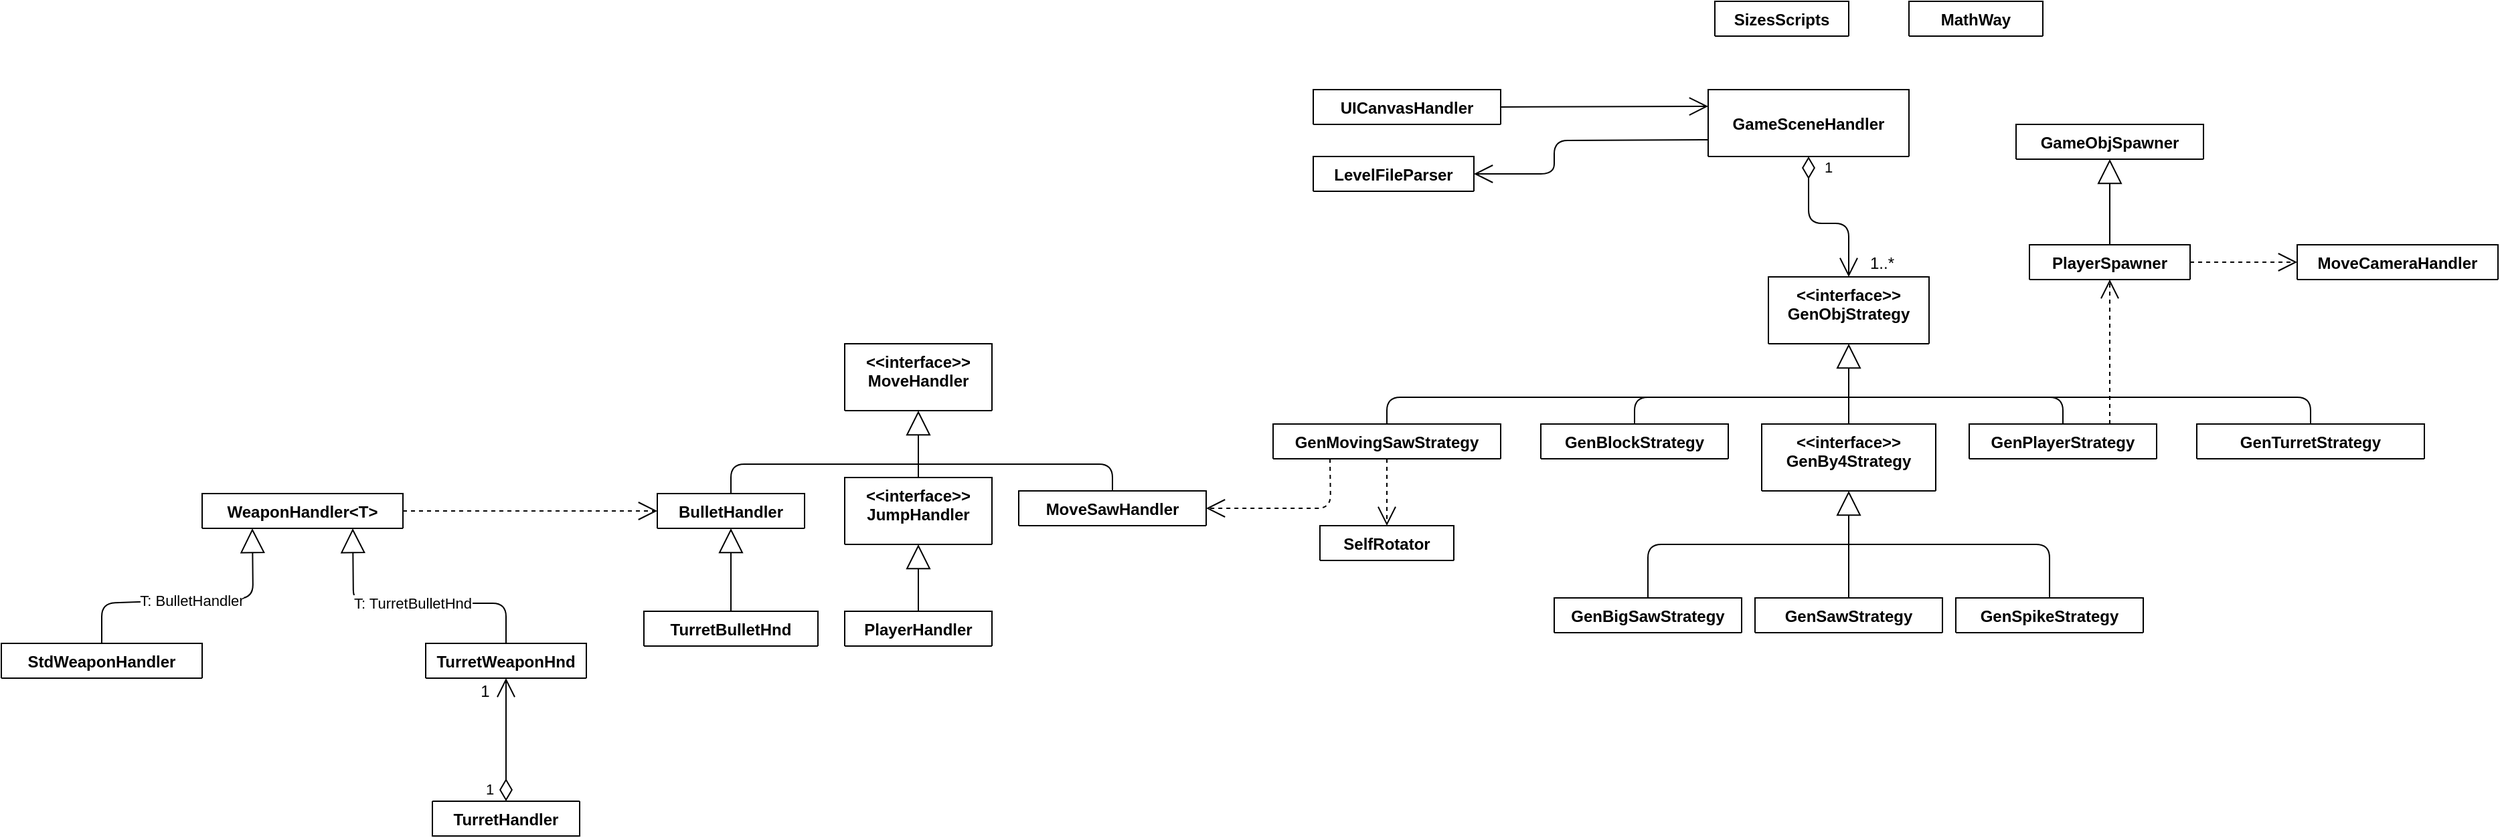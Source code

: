 <mxfile version="14.2.6" type="device"><diagram id="_9axeLoMWIwOiedcNz9k" name="Page-1"><mxGraphModel dx="4249" dy="2539" grid="1" gridSize="10" guides="1" tooltips="1" connect="1" arrows="1" fold="1" page="1" pageScale="1" pageWidth="827" pageHeight="1169" math="0" shadow="0"><root><mxCell id="0"/><mxCell id="1" parent="0"/><mxCell id="086OuqUNBhnoMjOS-lJY-1" value="UICanvasHandler" style="swimlane;fontStyle=1;align=center;verticalAlign=top;childLayout=stackLayout;horizontal=1;startSize=26;horizontalStack=0;resizeParent=1;resizeParentMax=0;resizeLast=0;collapsible=1;marginBottom=0;" parent="1" vertex="1" collapsed="1"><mxGeometry x="140" y="40" width="140" height="26" as="geometry"><mxRectangle x="160" y="40" width="160" height="86" as="alternateBounds"/></mxGeometry></mxCell><mxCell id="086OuqUNBhnoMjOS-lJY-2" value="+ field: type" style="text;strokeColor=none;fillColor=none;align=left;verticalAlign=top;spacingLeft=4;spacingRight=4;overflow=hidden;rotatable=0;points=[[0,0.5],[1,0.5]];portConstraint=eastwest;" parent="086OuqUNBhnoMjOS-lJY-1" vertex="1"><mxGeometry y="26" width="140" height="26" as="geometry"/></mxCell><mxCell id="086OuqUNBhnoMjOS-lJY-3" value="" style="line;strokeWidth=1;fillColor=none;align=left;verticalAlign=middle;spacingTop=-1;spacingLeft=3;spacingRight=3;rotatable=0;labelPosition=right;points=[];portConstraint=eastwest;" parent="086OuqUNBhnoMjOS-lJY-1" vertex="1"><mxGeometry y="52" width="140" height="8" as="geometry"/></mxCell><mxCell id="086OuqUNBhnoMjOS-lJY-4" value="+ method(type): type" style="text;strokeColor=none;fillColor=none;align=left;verticalAlign=top;spacingLeft=4;spacingRight=4;overflow=hidden;rotatable=0;points=[[0,0.5],[1,0.5]];portConstraint=eastwest;" parent="086OuqUNBhnoMjOS-lJY-1" vertex="1"><mxGeometry y="60" width="140" height="26" as="geometry"/></mxCell><mxCell id="086OuqUNBhnoMjOS-lJY-5" value="GameSceneHandler" style="swimlane;fontStyle=1;align=center;verticalAlign=middle;childLayout=stackLayout;horizontal=1;startSize=50;horizontalStack=0;resizeParent=1;resizeParentMax=0;resizeLast=0;collapsible=1;marginBottom=0;" parent="1" vertex="1" collapsed="1"><mxGeometry x="435" y="40" width="150" height="50" as="geometry"><mxRectangle x="400" y="40" width="160" height="110" as="alternateBounds"/></mxGeometry></mxCell><mxCell id="086OuqUNBhnoMjOS-lJY-6" value="+ field: type" style="text;strokeColor=none;fillColor=none;align=left;verticalAlign=top;spacingLeft=4;spacingRight=4;overflow=hidden;rotatable=0;points=[[0,0.5],[1,0.5]];portConstraint=eastwest;" parent="086OuqUNBhnoMjOS-lJY-5" vertex="1"><mxGeometry y="50" width="150" height="26" as="geometry"/></mxCell><mxCell id="086OuqUNBhnoMjOS-lJY-7" value="" style="line;strokeWidth=1;fillColor=none;align=left;verticalAlign=middle;spacingTop=-1;spacingLeft=3;spacingRight=3;rotatable=0;labelPosition=right;points=[];portConstraint=eastwest;" parent="086OuqUNBhnoMjOS-lJY-5" vertex="1"><mxGeometry y="76" width="150" height="8" as="geometry"/></mxCell><mxCell id="086OuqUNBhnoMjOS-lJY-8" value="+ method(type): type" style="text;strokeColor=none;fillColor=none;align=left;verticalAlign=top;spacingLeft=4;spacingRight=4;overflow=hidden;rotatable=0;points=[[0,0.5],[1,0.5]];portConstraint=eastwest;" parent="086OuqUNBhnoMjOS-lJY-5" vertex="1"><mxGeometry y="84" width="150" height="26" as="geometry"/></mxCell><mxCell id="086OuqUNBhnoMjOS-lJY-9" value="LevelFileParser" style="swimlane;fontStyle=1;align=center;verticalAlign=top;childLayout=stackLayout;horizontal=1;startSize=26;horizontalStack=0;resizeParent=1;resizeParentMax=0;resizeLast=0;collapsible=1;marginBottom=0;" parent="1" vertex="1" collapsed="1"><mxGeometry x="140" y="90" width="120" height="26" as="geometry"><mxRectangle x="160" y="120" width="160" height="86" as="alternateBounds"/></mxGeometry></mxCell><mxCell id="086OuqUNBhnoMjOS-lJY-10" value="+ field: type" style="text;strokeColor=none;fillColor=none;align=left;verticalAlign=top;spacingLeft=4;spacingRight=4;overflow=hidden;rotatable=0;points=[[0,0.5],[1,0.5]];portConstraint=eastwest;" parent="086OuqUNBhnoMjOS-lJY-9" vertex="1"><mxGeometry y="26" width="120" height="26" as="geometry"/></mxCell><mxCell id="086OuqUNBhnoMjOS-lJY-11" value="" style="line;strokeWidth=1;fillColor=none;align=left;verticalAlign=middle;spacingTop=-1;spacingLeft=3;spacingRight=3;rotatable=0;labelPosition=right;points=[];portConstraint=eastwest;" parent="086OuqUNBhnoMjOS-lJY-9" vertex="1"><mxGeometry y="52" width="120" height="8" as="geometry"/></mxCell><mxCell id="086OuqUNBhnoMjOS-lJY-12" value="+ method(type): type" style="text;strokeColor=none;fillColor=none;align=left;verticalAlign=top;spacingLeft=4;spacingRight=4;overflow=hidden;rotatable=0;points=[[0,0.5],[1,0.5]];portConstraint=eastwest;" parent="086OuqUNBhnoMjOS-lJY-9" vertex="1"><mxGeometry y="60" width="120" height="26" as="geometry"/></mxCell><mxCell id="086OuqUNBhnoMjOS-lJY-13" value="" style="endArrow=open;endFill=1;endSize=12;html=1;entryX=0;entryY=0.25;entryDx=0;entryDy=0;exitX=1;exitY=0.5;exitDx=0;exitDy=0;" parent="1" source="086OuqUNBhnoMjOS-lJY-1" target="086OuqUNBhnoMjOS-lJY-5" edge="1"><mxGeometry width="160" relative="1" as="geometry"><mxPoint x="260" y="160" as="sourcePoint"/><mxPoint x="420" y="160" as="targetPoint"/></mxGeometry></mxCell><mxCell id="wAJtgSwtO4EBa224eL37-2" value="MoveCameraHandler" style="swimlane;fontStyle=1;align=center;verticalAlign=top;childLayout=stackLayout;horizontal=1;startSize=26;horizontalStack=0;resizeParent=1;resizeParentMax=0;resizeLast=0;collapsible=1;marginBottom=0;" parent="1" vertex="1" collapsed="1"><mxGeometry x="875" y="156" width="150" height="26" as="geometry"><mxRectangle x="130" y="260" width="160" height="86" as="alternateBounds"/></mxGeometry></mxCell><mxCell id="wAJtgSwtO4EBa224eL37-3" value="+ field: type" style="text;strokeColor=none;fillColor=none;align=left;verticalAlign=top;spacingLeft=4;spacingRight=4;overflow=hidden;rotatable=0;points=[[0,0.5],[1,0.5]];portConstraint=eastwest;" parent="wAJtgSwtO4EBa224eL37-2" vertex="1"><mxGeometry y="26" width="150" height="26" as="geometry"/></mxCell><mxCell id="wAJtgSwtO4EBa224eL37-4" value="" style="line;strokeWidth=1;fillColor=none;align=left;verticalAlign=middle;spacingTop=-1;spacingLeft=3;spacingRight=3;rotatable=0;labelPosition=right;points=[];portConstraint=eastwest;" parent="wAJtgSwtO4EBa224eL37-2" vertex="1"><mxGeometry y="52" width="150" height="8" as="geometry"/></mxCell><mxCell id="wAJtgSwtO4EBa224eL37-5" value="+ method(type): type" style="text;strokeColor=none;fillColor=none;align=left;verticalAlign=top;spacingLeft=4;spacingRight=4;overflow=hidden;rotatable=0;points=[[0,0.5],[1,0.5]];portConstraint=eastwest;" parent="wAJtgSwtO4EBa224eL37-2" vertex="1"><mxGeometry y="60" width="150" height="26" as="geometry"/></mxCell><mxCell id="wAJtgSwtO4EBa224eL37-6" value="&lt;&lt;interface&gt;&gt;&#10;MoveHandler" style="swimlane;fontStyle=1;align=center;verticalAlign=top;childLayout=stackLayout;horizontal=1;startSize=50;horizontalStack=0;resizeParent=1;resizeParentMax=0;resizeLast=0;collapsible=1;marginBottom=0;" parent="1" vertex="1" collapsed="1"><mxGeometry x="-210" y="230" width="110" height="50" as="geometry"><mxRectangle x="80" y="240" width="160" height="86" as="alternateBounds"/></mxGeometry></mxCell><mxCell id="wAJtgSwtO4EBa224eL37-7" value="+ field: type" style="text;strokeColor=none;fillColor=none;align=left;verticalAlign=top;spacingLeft=4;spacingRight=4;overflow=hidden;rotatable=0;points=[[0,0.5],[1,0.5]];portConstraint=eastwest;" parent="wAJtgSwtO4EBa224eL37-6" vertex="1"><mxGeometry y="50" width="110" height="26" as="geometry"/></mxCell><mxCell id="wAJtgSwtO4EBa224eL37-8" value="" style="line;strokeWidth=1;fillColor=none;align=left;verticalAlign=middle;spacingTop=-1;spacingLeft=3;spacingRight=3;rotatable=0;labelPosition=right;points=[];portConstraint=eastwest;" parent="wAJtgSwtO4EBa224eL37-6" vertex="1"><mxGeometry y="76" width="110" height="8" as="geometry"/></mxCell><mxCell id="wAJtgSwtO4EBa224eL37-9" value="+ method(type): type" style="text;strokeColor=none;fillColor=none;align=left;verticalAlign=top;spacingLeft=4;spacingRight=4;overflow=hidden;rotatable=0;points=[[0,0.5],[1,0.5]];portConstraint=eastwest;" parent="wAJtgSwtO4EBa224eL37-6" vertex="1"><mxGeometry y="84" width="110" height="26" as="geometry"/></mxCell><mxCell id="wAJtgSwtO4EBa224eL37-10" value="&lt;&lt;interface&gt;&gt;&#10;JumpHandler" style="swimlane;fontStyle=1;align=center;verticalAlign=top;childLayout=stackLayout;horizontal=1;startSize=50;horizontalStack=0;resizeParent=1;resizeParentMax=0;resizeLast=0;collapsible=1;marginBottom=0;" parent="1" vertex="1" collapsed="1"><mxGeometry x="-210" y="330" width="110" height="50" as="geometry"><mxRectangle x="55" y="310" width="160" height="86" as="alternateBounds"/></mxGeometry></mxCell><mxCell id="wAJtgSwtO4EBa224eL37-11" value="+ field: type" style="text;strokeColor=none;fillColor=none;align=left;verticalAlign=top;spacingLeft=4;spacingRight=4;overflow=hidden;rotatable=0;points=[[0,0.5],[1,0.5]];portConstraint=eastwest;" parent="wAJtgSwtO4EBa224eL37-10" vertex="1"><mxGeometry y="50" width="110" height="26" as="geometry"/></mxCell><mxCell id="wAJtgSwtO4EBa224eL37-12" value="" style="line;strokeWidth=1;fillColor=none;align=left;verticalAlign=middle;spacingTop=-1;spacingLeft=3;spacingRight=3;rotatable=0;labelPosition=right;points=[];portConstraint=eastwest;" parent="wAJtgSwtO4EBa224eL37-10" vertex="1"><mxGeometry y="76" width="110" height="8" as="geometry"/></mxCell><mxCell id="wAJtgSwtO4EBa224eL37-13" value="+ method(type): type" style="text;strokeColor=none;fillColor=none;align=left;verticalAlign=top;spacingLeft=4;spacingRight=4;overflow=hidden;rotatable=0;points=[[0,0.5],[1,0.5]];portConstraint=eastwest;" parent="wAJtgSwtO4EBa224eL37-10" vertex="1"><mxGeometry y="84" width="110" height="26" as="geometry"/></mxCell><mxCell id="wAJtgSwtO4EBa224eL37-14" value="" style="endArrow=block;endSize=16;endFill=0;html=1;entryX=0.5;entryY=1;entryDx=0;entryDy=0;exitX=0.5;exitY=0;exitDx=0;exitDy=0;" parent="1" source="wAJtgSwtO4EBa224eL37-10" target="wAJtgSwtO4EBa224eL37-6" edge="1"><mxGeometry width="160" relative="1" as="geometry"><mxPoint x="-100" y="340" as="sourcePoint"/><mxPoint x="60" y="340" as="targetPoint"/></mxGeometry></mxCell><mxCell id="wAJtgSwtO4EBa224eL37-15" value="PlayerHandler" style="swimlane;fontStyle=1;align=center;verticalAlign=top;childLayout=stackLayout;horizontal=1;startSize=26;horizontalStack=0;resizeParent=1;resizeParentMax=0;resizeLast=0;collapsible=1;marginBottom=0;" parent="1" vertex="1" collapsed="1"><mxGeometry x="-210" y="430" width="110" height="26" as="geometry"><mxRectangle x="240" y="240" width="160" height="86" as="alternateBounds"/></mxGeometry></mxCell><mxCell id="wAJtgSwtO4EBa224eL37-16" value="+ field: type" style="text;strokeColor=none;fillColor=none;align=left;verticalAlign=top;spacingLeft=4;spacingRight=4;overflow=hidden;rotatable=0;points=[[0,0.5],[1,0.5]];portConstraint=eastwest;" parent="wAJtgSwtO4EBa224eL37-15" vertex="1"><mxGeometry y="26" width="110" height="26" as="geometry"/></mxCell><mxCell id="wAJtgSwtO4EBa224eL37-17" value="" style="line;strokeWidth=1;fillColor=none;align=left;verticalAlign=middle;spacingTop=-1;spacingLeft=3;spacingRight=3;rotatable=0;labelPosition=right;points=[];portConstraint=eastwest;" parent="wAJtgSwtO4EBa224eL37-15" vertex="1"><mxGeometry y="52" width="110" height="8" as="geometry"/></mxCell><mxCell id="wAJtgSwtO4EBa224eL37-18" value="+ method(type): type" style="text;strokeColor=none;fillColor=none;align=left;verticalAlign=top;spacingLeft=4;spacingRight=4;overflow=hidden;rotatable=0;points=[[0,0.5],[1,0.5]];portConstraint=eastwest;" parent="wAJtgSwtO4EBa224eL37-15" vertex="1"><mxGeometry y="60" width="110" height="26" as="geometry"/></mxCell><mxCell id="wAJtgSwtO4EBa224eL37-19" value="" style="endArrow=block;endSize=16;endFill=0;html=1;entryX=0.5;entryY=1;entryDx=0;entryDy=0;exitX=0.5;exitY=0;exitDx=0;exitDy=0;" parent="1" source="wAJtgSwtO4EBa224eL37-15" target="wAJtgSwtO4EBa224eL37-10" edge="1"><mxGeometry width="160" relative="1" as="geometry"><mxPoint x="-220" y="390" as="sourcePoint"/><mxPoint x="-60" y="390" as="targetPoint"/></mxGeometry></mxCell><mxCell id="wAJtgSwtO4EBa224eL37-20" value="GameObjSpawner" style="swimlane;fontStyle=1;align=center;verticalAlign=top;childLayout=stackLayout;horizontal=1;startSize=26;horizontalStack=0;resizeParent=1;resizeParentMax=0;resizeLast=0;collapsible=1;marginBottom=0;" parent="1" vertex="1" collapsed="1"><mxGeometry x="665" y="66" width="140" height="26" as="geometry"><mxRectangle x="280" y="240" width="160" height="86" as="alternateBounds"/></mxGeometry></mxCell><mxCell id="wAJtgSwtO4EBa224eL37-21" value="+ field: type" style="text;strokeColor=none;fillColor=none;align=left;verticalAlign=top;spacingLeft=4;spacingRight=4;overflow=hidden;rotatable=0;points=[[0,0.5],[1,0.5]];portConstraint=eastwest;" parent="wAJtgSwtO4EBa224eL37-20" vertex="1"><mxGeometry y="26" width="140" height="26" as="geometry"/></mxCell><mxCell id="wAJtgSwtO4EBa224eL37-22" value="" style="line;strokeWidth=1;fillColor=none;align=left;verticalAlign=middle;spacingTop=-1;spacingLeft=3;spacingRight=3;rotatable=0;labelPosition=right;points=[];portConstraint=eastwest;" parent="wAJtgSwtO4EBa224eL37-20" vertex="1"><mxGeometry y="52" width="140" height="8" as="geometry"/></mxCell><mxCell id="wAJtgSwtO4EBa224eL37-23" value="+ method(type): type" style="text;strokeColor=none;fillColor=none;align=left;verticalAlign=top;spacingLeft=4;spacingRight=4;overflow=hidden;rotatable=0;points=[[0,0.5],[1,0.5]];portConstraint=eastwest;" parent="wAJtgSwtO4EBa224eL37-20" vertex="1"><mxGeometry y="60" width="140" height="26" as="geometry"/></mxCell><mxCell id="wAJtgSwtO4EBa224eL37-24" value="PlayerSpawner" style="swimlane;fontStyle=1;align=center;verticalAlign=top;childLayout=stackLayout;horizontal=1;startSize=26;horizontalStack=0;resizeParent=1;resizeParentMax=0;resizeLast=0;collapsible=1;marginBottom=0;" parent="1" vertex="1" collapsed="1"><mxGeometry x="675" y="156" width="120" height="26" as="geometry"><mxRectangle x="280" y="308" width="160" height="86" as="alternateBounds"/></mxGeometry></mxCell><mxCell id="wAJtgSwtO4EBa224eL37-25" value="+ field: type" style="text;strokeColor=none;fillColor=none;align=left;verticalAlign=top;spacingLeft=4;spacingRight=4;overflow=hidden;rotatable=0;points=[[0,0.5],[1,0.5]];portConstraint=eastwest;" parent="wAJtgSwtO4EBa224eL37-24" vertex="1"><mxGeometry y="26" width="120" height="26" as="geometry"/></mxCell><mxCell id="wAJtgSwtO4EBa224eL37-26" value="" style="line;strokeWidth=1;fillColor=none;align=left;verticalAlign=middle;spacingTop=-1;spacingLeft=3;spacingRight=3;rotatable=0;labelPosition=right;points=[];portConstraint=eastwest;" parent="wAJtgSwtO4EBa224eL37-24" vertex="1"><mxGeometry y="52" width="120" height="8" as="geometry"/></mxCell><mxCell id="wAJtgSwtO4EBa224eL37-27" value="+ method(type): type" style="text;strokeColor=none;fillColor=none;align=left;verticalAlign=top;spacingLeft=4;spacingRight=4;overflow=hidden;rotatable=0;points=[[0,0.5],[1,0.5]];portConstraint=eastwest;" parent="wAJtgSwtO4EBa224eL37-24" vertex="1"><mxGeometry y="60" width="120" height="26" as="geometry"/></mxCell><mxCell id="wAJtgSwtO4EBa224eL37-28" value="" style="endArrow=block;endSize=16;endFill=0;html=1;entryX=0.5;entryY=1;entryDx=0;entryDy=0;exitX=0.5;exitY=0;exitDx=0;exitDy=0;" parent="1" source="wAJtgSwtO4EBa224eL37-24" target="wAJtgSwtO4EBa224eL37-20" edge="1"><mxGeometry width="160" relative="1" as="geometry"><mxPoint x="745" y="126" as="sourcePoint"/><mxPoint x="735" y="92" as="targetPoint"/></mxGeometry></mxCell><mxCell id="wAJtgSwtO4EBa224eL37-29" value="" style="endArrow=open;endSize=12;dashed=1;html=1;exitX=1;exitY=0.5;exitDx=0;exitDy=0;entryX=0;entryY=0.5;entryDx=0;entryDy=0;" parent="1" source="wAJtgSwtO4EBa224eL37-24" target="wAJtgSwtO4EBa224eL37-2" edge="1"><mxGeometry width="160" relative="1" as="geometry"><mxPoint x="845" y="196" as="sourcePoint"/><mxPoint x="915" y="256" as="targetPoint"/><Array as="points"/></mxGeometry></mxCell><mxCell id="53YSwDKkAJCELDxQonBa-1" value="&lt;&lt;interface&gt;&gt;&#10;GenObjStrategy" style="swimlane;fontStyle=1;align=center;verticalAlign=top;childLayout=stackLayout;horizontal=1;startSize=50;horizontalStack=0;resizeParent=1;resizeParentMax=0;resizeLast=0;collapsible=1;marginBottom=0;" parent="1" vertex="1" collapsed="1"><mxGeometry x="480" y="180" width="120" height="50" as="geometry"><mxRectangle x="480" y="200" width="160" height="110" as="alternateBounds"/></mxGeometry></mxCell><mxCell id="53YSwDKkAJCELDxQonBa-2" value="+ field: type" style="text;strokeColor=none;fillColor=none;align=left;verticalAlign=top;spacingLeft=4;spacingRight=4;overflow=hidden;rotatable=0;points=[[0,0.5],[1,0.5]];portConstraint=eastwest;" parent="53YSwDKkAJCELDxQonBa-1" vertex="1"><mxGeometry y="50" width="120" height="26" as="geometry"/></mxCell><mxCell id="53YSwDKkAJCELDxQonBa-3" value="" style="line;strokeWidth=1;fillColor=none;align=left;verticalAlign=middle;spacingTop=-1;spacingLeft=3;spacingRight=3;rotatable=0;labelPosition=right;points=[];portConstraint=eastwest;" parent="53YSwDKkAJCELDxQonBa-1" vertex="1"><mxGeometry y="76" width="120" height="8" as="geometry"/></mxCell><mxCell id="53YSwDKkAJCELDxQonBa-4" value="+ method(type): type" style="text;strokeColor=none;fillColor=none;align=left;verticalAlign=top;spacingLeft=4;spacingRight=4;overflow=hidden;rotatable=0;points=[[0,0.5],[1,0.5]];portConstraint=eastwest;" parent="53YSwDKkAJCELDxQonBa-1" vertex="1"><mxGeometry y="84" width="120" height="26" as="geometry"/></mxCell><mxCell id="53YSwDKkAJCELDxQonBa-6" value="GenBlockStrategy" style="swimlane;fontStyle=1;align=center;verticalAlign=top;childLayout=stackLayout;horizontal=1;startSize=26;horizontalStack=0;resizeParent=1;resizeParentMax=0;resizeLast=0;collapsible=1;marginBottom=0;" parent="1" vertex="1" collapsed="1"><mxGeometry x="310" y="290" width="140" height="26" as="geometry"><mxRectangle x="380" y="490" width="160" height="86" as="alternateBounds"/></mxGeometry></mxCell><mxCell id="53YSwDKkAJCELDxQonBa-7" value="+ field: type" style="text;strokeColor=none;fillColor=none;align=left;verticalAlign=top;spacingLeft=4;spacingRight=4;overflow=hidden;rotatable=0;points=[[0,0.5],[1,0.5]];portConstraint=eastwest;" parent="53YSwDKkAJCELDxQonBa-6" vertex="1"><mxGeometry y="26" width="140" height="26" as="geometry"/></mxCell><mxCell id="53YSwDKkAJCELDxQonBa-8" value="" style="line;strokeWidth=1;fillColor=none;align=left;verticalAlign=middle;spacingTop=-1;spacingLeft=3;spacingRight=3;rotatable=0;labelPosition=right;points=[];portConstraint=eastwest;" parent="53YSwDKkAJCELDxQonBa-6" vertex="1"><mxGeometry y="52" width="140" height="8" as="geometry"/></mxCell><mxCell id="53YSwDKkAJCELDxQonBa-9" value="+ method(type): type" style="text;strokeColor=none;fillColor=none;align=left;verticalAlign=top;spacingLeft=4;spacingRight=4;overflow=hidden;rotatable=0;points=[[0,0.5],[1,0.5]];portConstraint=eastwest;" parent="53YSwDKkAJCELDxQonBa-6" vertex="1"><mxGeometry y="60" width="140" height="26" as="geometry"/></mxCell><mxCell id="53YSwDKkAJCELDxQonBa-10" value="GenPlayerStrategy" style="swimlane;fontStyle=1;align=center;verticalAlign=top;childLayout=stackLayout;horizontal=1;startSize=26;horizontalStack=0;resizeParent=1;resizeParentMax=0;resizeLast=0;collapsible=1;marginBottom=0;" parent="1" vertex="1" collapsed="1"><mxGeometry x="630" y="290" width="140" height="26" as="geometry"><mxRectangle x="380" y="490" width="160" height="86" as="alternateBounds"/></mxGeometry></mxCell><mxCell id="53YSwDKkAJCELDxQonBa-11" value="+ field: type" style="text;strokeColor=none;fillColor=none;align=left;verticalAlign=top;spacingLeft=4;spacingRight=4;overflow=hidden;rotatable=0;points=[[0,0.5],[1,0.5]];portConstraint=eastwest;" parent="53YSwDKkAJCELDxQonBa-10" vertex="1"><mxGeometry y="26" width="140" height="26" as="geometry"/></mxCell><mxCell id="53YSwDKkAJCELDxQonBa-12" value="" style="line;strokeWidth=1;fillColor=none;align=left;verticalAlign=middle;spacingTop=-1;spacingLeft=3;spacingRight=3;rotatable=0;labelPosition=right;points=[];portConstraint=eastwest;" parent="53YSwDKkAJCELDxQonBa-10" vertex="1"><mxGeometry y="52" width="140" height="8" as="geometry"/></mxCell><mxCell id="53YSwDKkAJCELDxQonBa-13" value="+ method(type): type" style="text;strokeColor=none;fillColor=none;align=left;verticalAlign=top;spacingLeft=4;spacingRight=4;overflow=hidden;rotatable=0;points=[[0,0.5],[1,0.5]];portConstraint=eastwest;" parent="53YSwDKkAJCELDxQonBa-10" vertex="1"><mxGeometry y="60" width="140" height="26" as="geometry"/></mxCell><mxCell id="53YSwDKkAJCELDxQonBa-14" value="GenSawStrategy" style="swimlane;fontStyle=1;align=center;verticalAlign=top;childLayout=stackLayout;horizontal=1;startSize=26;horizontalStack=0;resizeParent=1;resizeParentMax=0;resizeLast=0;collapsible=1;marginBottom=0;" parent="1" vertex="1" collapsed="1"><mxGeometry x="470" y="420" width="140" height="26" as="geometry"><mxRectangle x="380" y="490" width="160" height="86" as="alternateBounds"/></mxGeometry></mxCell><mxCell id="53YSwDKkAJCELDxQonBa-15" value="+ field: type" style="text;strokeColor=none;fillColor=none;align=left;verticalAlign=top;spacingLeft=4;spacingRight=4;overflow=hidden;rotatable=0;points=[[0,0.5],[1,0.5]];portConstraint=eastwest;" parent="53YSwDKkAJCELDxQonBa-14" vertex="1"><mxGeometry y="26" width="140" height="26" as="geometry"/></mxCell><mxCell id="53YSwDKkAJCELDxQonBa-16" value="" style="line;strokeWidth=1;fillColor=none;align=left;verticalAlign=middle;spacingTop=-1;spacingLeft=3;spacingRight=3;rotatable=0;labelPosition=right;points=[];portConstraint=eastwest;" parent="53YSwDKkAJCELDxQonBa-14" vertex="1"><mxGeometry y="52" width="140" height="8" as="geometry"/></mxCell><mxCell id="53YSwDKkAJCELDxQonBa-17" value="+ method(type): type" style="text;strokeColor=none;fillColor=none;align=left;verticalAlign=top;spacingLeft=4;spacingRight=4;overflow=hidden;rotatable=0;points=[[0,0.5],[1,0.5]];portConstraint=eastwest;" parent="53YSwDKkAJCELDxQonBa-14" vertex="1"><mxGeometry y="60" width="140" height="26" as="geometry"/></mxCell><mxCell id="53YSwDKkAJCELDxQonBa-18" value="GenBigSawStrategy" style="swimlane;fontStyle=1;align=center;verticalAlign=top;childLayout=stackLayout;horizontal=1;startSize=26;horizontalStack=0;resizeParent=1;resizeParentMax=0;resizeLast=0;collapsible=1;marginBottom=0;" parent="1" vertex="1" collapsed="1"><mxGeometry x="320" y="420" width="140" height="26" as="geometry"><mxRectangle x="380" y="490" width="160" height="86" as="alternateBounds"/></mxGeometry></mxCell><mxCell id="53YSwDKkAJCELDxQonBa-19" value="+ field: type" style="text;strokeColor=none;fillColor=none;align=left;verticalAlign=top;spacingLeft=4;spacingRight=4;overflow=hidden;rotatable=0;points=[[0,0.5],[1,0.5]];portConstraint=eastwest;" parent="53YSwDKkAJCELDxQonBa-18" vertex="1"><mxGeometry y="26" width="140" height="26" as="geometry"/></mxCell><mxCell id="53YSwDKkAJCELDxQonBa-20" value="" style="line;strokeWidth=1;fillColor=none;align=left;verticalAlign=middle;spacingTop=-1;spacingLeft=3;spacingRight=3;rotatable=0;labelPosition=right;points=[];portConstraint=eastwest;" parent="53YSwDKkAJCELDxQonBa-18" vertex="1"><mxGeometry y="52" width="140" height="8" as="geometry"/></mxCell><mxCell id="53YSwDKkAJCELDxQonBa-21" value="+ method(type): type" style="text;strokeColor=none;fillColor=none;align=left;verticalAlign=top;spacingLeft=4;spacingRight=4;overflow=hidden;rotatable=0;points=[[0,0.5],[1,0.5]];portConstraint=eastwest;" parent="53YSwDKkAJCELDxQonBa-18" vertex="1"><mxGeometry y="60" width="140" height="26" as="geometry"/></mxCell><mxCell id="53YSwDKkAJCELDxQonBa-24" value="" style="endArrow=none;html=1;entryX=0.5;entryY=0;entryDx=0;entryDy=0;" parent="1" target="53YSwDKkAJCELDxQonBa-10" edge="1"><mxGeometry width="50" height="50" relative="1" as="geometry"><mxPoint x="540" y="270" as="sourcePoint"/><mxPoint x="730" y="350" as="targetPoint"/><Array as="points"><mxPoint x="700" y="270"/></Array></mxGeometry></mxCell><mxCell id="53YSwDKkAJCELDxQonBa-28" value="1" style="endArrow=open;html=1;endSize=12;startArrow=diamondThin;startSize=14;startFill=0;edgeStyle=orthogonalEdgeStyle;align=left;verticalAlign=bottom;exitX=0.5;exitY=1;exitDx=0;exitDy=0;entryX=0.5;entryY=0;entryDx=0;entryDy=0;" parent="1" source="086OuqUNBhnoMjOS-lJY-5" target="53YSwDKkAJCELDxQonBa-1" edge="1"><mxGeometry x="-0.714" y="10" relative="1" as="geometry"><mxPoint x="270" y="280" as="sourcePoint"/><mxPoint x="430" y="280" as="targetPoint"/><Array as="points"><mxPoint x="510" y="140"/><mxPoint x="540" y="140"/></Array><mxPoint as="offset"/></mxGeometry></mxCell><mxCell id="4AOiGf6NrXdjOZXEZXPB-2" value="&lt;&lt;interface&gt;&gt;&#10;GenBy4Strategy" style="swimlane;fontStyle=1;align=center;verticalAlign=top;childLayout=stackLayout;horizontal=1;startSize=60;horizontalStack=0;resizeParent=1;resizeParentMax=0;resizeLast=0;collapsible=1;marginBottom=0;" parent="1" vertex="1" collapsed="1"><mxGeometry x="475" y="290" width="130" height="50" as="geometry"><mxRectangle x="440" y="499" width="160" height="86" as="alternateBounds"/></mxGeometry></mxCell><mxCell id="4AOiGf6NrXdjOZXEZXPB-3" value="+ field: type" style="text;strokeColor=none;fillColor=none;align=left;verticalAlign=top;spacingLeft=4;spacingRight=4;overflow=hidden;rotatable=0;points=[[0,0.5],[1,0.5]];portConstraint=eastwest;" parent="4AOiGf6NrXdjOZXEZXPB-2" vertex="1"><mxGeometry y="50" width="130" height="26" as="geometry"/></mxCell><mxCell id="4AOiGf6NrXdjOZXEZXPB-4" value="" style="line;strokeWidth=1;fillColor=none;align=left;verticalAlign=middle;spacingTop=-1;spacingLeft=3;spacingRight=3;rotatable=0;labelPosition=right;points=[];portConstraint=eastwest;" parent="4AOiGf6NrXdjOZXEZXPB-2" vertex="1"><mxGeometry y="76" width="130" height="8" as="geometry"/></mxCell><mxCell id="4AOiGf6NrXdjOZXEZXPB-5" value="+ method(type): type" style="text;strokeColor=none;fillColor=none;align=left;verticalAlign=top;spacingLeft=4;spacingRight=4;overflow=hidden;rotatable=0;points=[[0,0.5],[1,0.5]];portConstraint=eastwest;" parent="4AOiGf6NrXdjOZXEZXPB-2" vertex="1"><mxGeometry y="84" width="130" height="26" as="geometry"/></mxCell><mxCell id="4AOiGf6NrXdjOZXEZXPB-6" value="" style="endArrow=none;html=1;exitX=0.5;exitY=0;exitDx=0;exitDy=0;" parent="1" source="53YSwDKkAJCELDxQonBa-6" edge="1"><mxGeometry width="50" height="50" relative="1" as="geometry"><mxPoint x="370" y="280" as="sourcePoint"/><mxPoint x="540" y="270" as="targetPoint"/><Array as="points"><mxPoint x="380" y="270"/></Array></mxGeometry></mxCell><mxCell id="4AOiGf6NrXdjOZXEZXPB-7" value="" style="endArrow=block;endSize=16;endFill=0;html=1;entryX=0.5;entryY=1;entryDx=0;entryDy=0;exitX=0.5;exitY=0;exitDx=0;exitDy=0;" parent="1" source="53YSwDKkAJCELDxQonBa-14" target="4AOiGf6NrXdjOZXEZXPB-2" edge="1"><mxGeometry width="160" relative="1" as="geometry"><mxPoint x="420" y="510" as="sourcePoint"/><mxPoint x="580" y="510" as="targetPoint"/></mxGeometry></mxCell><mxCell id="4AOiGf6NrXdjOZXEZXPB-8" value="GenSpikeStrategy" style="swimlane;fontStyle=1;align=center;verticalAlign=top;childLayout=stackLayout;horizontal=1;startSize=26;horizontalStack=0;resizeParent=1;resizeParentMax=0;resizeLast=0;collapsible=1;marginBottom=0;" parent="1" vertex="1" collapsed="1"><mxGeometry x="620" y="420" width="140" height="26" as="geometry"><mxRectangle x="630" y="540" width="150" height="86" as="alternateBounds"/></mxGeometry></mxCell><mxCell id="4AOiGf6NrXdjOZXEZXPB-9" value="+ field: type" style="text;strokeColor=none;fillColor=none;align=left;verticalAlign=top;spacingLeft=4;spacingRight=4;overflow=hidden;rotatable=0;points=[[0,0.5],[1,0.5]];portConstraint=eastwest;" parent="4AOiGf6NrXdjOZXEZXPB-8" vertex="1"><mxGeometry y="26" width="140" height="26" as="geometry"/></mxCell><mxCell id="4AOiGf6NrXdjOZXEZXPB-10" value="" style="line;strokeWidth=1;fillColor=none;align=left;verticalAlign=middle;spacingTop=-1;spacingLeft=3;spacingRight=3;rotatable=0;labelPosition=right;points=[];portConstraint=eastwest;" parent="4AOiGf6NrXdjOZXEZXPB-8" vertex="1"><mxGeometry y="52" width="140" height="8" as="geometry"/></mxCell><mxCell id="4AOiGf6NrXdjOZXEZXPB-11" value="+ method(type): type" style="text;strokeColor=none;fillColor=none;align=left;verticalAlign=top;spacingLeft=4;spacingRight=4;overflow=hidden;rotatable=0;points=[[0,0.5],[1,0.5]];portConstraint=eastwest;" parent="4AOiGf6NrXdjOZXEZXPB-8" vertex="1"><mxGeometry y="60" width="140" height="26" as="geometry"/></mxCell><mxCell id="4AOiGf6NrXdjOZXEZXPB-12" value="" style="endArrow=none;html=1;entryX=0.5;entryY=0;entryDx=0;entryDy=0;" parent="1" target="53YSwDKkAJCELDxQonBa-18" edge="1"><mxGeometry width="50" height="50" relative="1" as="geometry"><mxPoint x="540" y="380" as="sourcePoint"/><mxPoint x="420" y="360" as="targetPoint"/><Array as="points"><mxPoint x="390" y="380"/></Array></mxGeometry></mxCell><mxCell id="4AOiGf6NrXdjOZXEZXPB-13" value="" style="endArrow=none;html=1;entryX=0.5;entryY=0;entryDx=0;entryDy=0;" parent="1" target="4AOiGf6NrXdjOZXEZXPB-8" edge="1"><mxGeometry width="50" height="50" relative="1" as="geometry"><mxPoint x="540" y="380" as="sourcePoint"/><mxPoint x="660" y="370" as="targetPoint"/><Array as="points"><mxPoint x="690" y="380"/></Array></mxGeometry></mxCell><mxCell id="KnYj6JeFWRfyj3afwk_3-1" value="" style="endArrow=open;endFill=1;endSize=12;html=1;exitX=0;exitY=0.75;exitDx=0;exitDy=0;entryX=1;entryY=0.5;entryDx=0;entryDy=0;" edge="1" parent="1" source="086OuqUNBhnoMjOS-lJY-5" target="086OuqUNBhnoMjOS-lJY-9"><mxGeometry width="160" relative="1" as="geometry"><mxPoint x="310" y="140" as="sourcePoint"/><mxPoint x="470" y="140" as="targetPoint"/><Array as="points"><mxPoint x="320" y="78"/><mxPoint x="320" y="103"/></Array></mxGeometry></mxCell><mxCell id="KnYj6JeFWRfyj3afwk_3-2" value="" style="endArrow=block;endSize=16;endFill=0;html=1;exitX=0.5;exitY=0;exitDx=0;exitDy=0;entryX=0.5;entryY=1;entryDx=0;entryDy=0;" edge="1" parent="1" source="4AOiGf6NrXdjOZXEZXPB-2" target="53YSwDKkAJCELDxQonBa-1"><mxGeometry width="160" relative="1" as="geometry"><mxPoint x="500" y="260" as="sourcePoint"/><mxPoint x="660" y="260" as="targetPoint"/></mxGeometry></mxCell><mxCell id="KnYj6JeFWRfyj3afwk_3-3" value="GenMovingSawStrategy" style="swimlane;fontStyle=1;align=center;verticalAlign=top;childLayout=stackLayout;horizontal=1;startSize=26;horizontalStack=0;resizeParent=1;resizeParentMax=0;resizeLast=0;collapsible=1;marginBottom=0;" vertex="1" collapsed="1" parent="1"><mxGeometry x="110" y="290" width="170" height="26" as="geometry"><mxRectangle x="380" y="490" width="160" height="86" as="alternateBounds"/></mxGeometry></mxCell><mxCell id="KnYj6JeFWRfyj3afwk_3-4" value="+ field: type" style="text;strokeColor=none;fillColor=none;align=left;verticalAlign=top;spacingLeft=4;spacingRight=4;overflow=hidden;rotatable=0;points=[[0,0.5],[1,0.5]];portConstraint=eastwest;" vertex="1" parent="KnYj6JeFWRfyj3afwk_3-3"><mxGeometry y="26" width="170" height="26" as="geometry"/></mxCell><mxCell id="KnYj6JeFWRfyj3afwk_3-5" value="" style="line;strokeWidth=1;fillColor=none;align=left;verticalAlign=middle;spacingTop=-1;spacingLeft=3;spacingRight=3;rotatable=0;labelPosition=right;points=[];portConstraint=eastwest;" vertex="1" parent="KnYj6JeFWRfyj3afwk_3-3"><mxGeometry y="52" width="170" height="8" as="geometry"/></mxCell><mxCell id="KnYj6JeFWRfyj3afwk_3-6" value="+ method(type): type" style="text;strokeColor=none;fillColor=none;align=left;verticalAlign=top;spacingLeft=4;spacingRight=4;overflow=hidden;rotatable=0;points=[[0,0.5],[1,0.5]];portConstraint=eastwest;" vertex="1" parent="KnYj6JeFWRfyj3afwk_3-3"><mxGeometry y="60" width="170" height="26" as="geometry"/></mxCell><mxCell id="KnYj6JeFWRfyj3afwk_3-8" value="" style="endArrow=none;html=1;exitX=0.5;exitY=0;exitDx=0;exitDy=0;" edge="1" parent="1" source="KnYj6JeFWRfyj3afwk_3-3"><mxGeometry width="50" height="50" relative="1" as="geometry"><mxPoint x="260" y="270" as="sourcePoint"/><mxPoint x="390" y="270" as="targetPoint"/><Array as="points"><mxPoint x="195" y="270"/></Array></mxGeometry></mxCell><mxCell id="KnYj6JeFWRfyj3afwk_3-9" value="GenTurretStrategy" style="swimlane;fontStyle=1;align=center;verticalAlign=top;childLayout=stackLayout;horizontal=1;startSize=26;horizontalStack=0;resizeParent=1;resizeParentMax=0;resizeLast=0;collapsible=1;marginBottom=0;" vertex="1" collapsed="1" parent="1"><mxGeometry x="800" y="290" width="170" height="26" as="geometry"><mxRectangle x="380" y="490" width="160" height="86" as="alternateBounds"/></mxGeometry></mxCell><mxCell id="KnYj6JeFWRfyj3afwk_3-10" value="+ field: type" style="text;strokeColor=none;fillColor=none;align=left;verticalAlign=top;spacingLeft=4;spacingRight=4;overflow=hidden;rotatable=0;points=[[0,0.5],[1,0.5]];portConstraint=eastwest;" vertex="1" parent="KnYj6JeFWRfyj3afwk_3-9"><mxGeometry y="26" width="170" height="26" as="geometry"/></mxCell><mxCell id="KnYj6JeFWRfyj3afwk_3-11" value="" style="line;strokeWidth=1;fillColor=none;align=left;verticalAlign=middle;spacingTop=-1;spacingLeft=3;spacingRight=3;rotatable=0;labelPosition=right;points=[];portConstraint=eastwest;" vertex="1" parent="KnYj6JeFWRfyj3afwk_3-9"><mxGeometry y="52" width="170" height="8" as="geometry"/></mxCell><mxCell id="KnYj6JeFWRfyj3afwk_3-12" value="+ method(type): type" style="text;strokeColor=none;fillColor=none;align=left;verticalAlign=top;spacingLeft=4;spacingRight=4;overflow=hidden;rotatable=0;points=[[0,0.5],[1,0.5]];portConstraint=eastwest;" vertex="1" parent="KnYj6JeFWRfyj3afwk_3-9"><mxGeometry y="60" width="170" height="26" as="geometry"/></mxCell><mxCell id="KnYj6JeFWRfyj3afwk_3-13" value="" style="endArrow=none;html=1;entryX=0.5;entryY=0;entryDx=0;entryDy=0;" edge="1" parent="1" target="KnYj6JeFWRfyj3afwk_3-9"><mxGeometry width="50" height="50" relative="1" as="geometry"><mxPoint x="680" y="270" as="sourcePoint"/><mxPoint x="800" y="220" as="targetPoint"/><Array as="points"><mxPoint x="885" y="270"/></Array></mxGeometry></mxCell><mxCell id="KnYj6JeFWRfyj3afwk_3-14" value="1..*" style="text;html=1;strokeColor=none;fillColor=none;align=center;verticalAlign=middle;whiteSpace=wrap;rounded=0;" vertex="1" parent="1"><mxGeometry x="545" y="160" width="40" height="20" as="geometry"/></mxCell><mxCell id="KnYj6JeFWRfyj3afwk_3-16" value="MoveSawHandler" style="swimlane;fontStyle=1;align=center;verticalAlign=top;childLayout=stackLayout;horizontal=1;startSize=26;horizontalStack=0;resizeParent=1;resizeParentMax=0;resizeLast=0;collapsible=1;marginBottom=0;" vertex="1" collapsed="1" parent="1"><mxGeometry x="-80" y="340" width="140" height="26" as="geometry"><mxRectangle x="-270" y="230" width="160" height="86" as="alternateBounds"/></mxGeometry></mxCell><mxCell id="KnYj6JeFWRfyj3afwk_3-17" value="+ field: type" style="text;strokeColor=none;fillColor=none;align=left;verticalAlign=top;spacingLeft=4;spacingRight=4;overflow=hidden;rotatable=0;points=[[0,0.5],[1,0.5]];portConstraint=eastwest;" vertex="1" parent="KnYj6JeFWRfyj3afwk_3-16"><mxGeometry y="26" width="140" height="26" as="geometry"/></mxCell><mxCell id="KnYj6JeFWRfyj3afwk_3-18" value="" style="line;strokeWidth=1;fillColor=none;align=left;verticalAlign=middle;spacingTop=-1;spacingLeft=3;spacingRight=3;rotatable=0;labelPosition=right;points=[];portConstraint=eastwest;" vertex="1" parent="KnYj6JeFWRfyj3afwk_3-16"><mxGeometry y="52" width="140" height="8" as="geometry"/></mxCell><mxCell id="KnYj6JeFWRfyj3afwk_3-19" value="+ method(type): type" style="text;strokeColor=none;fillColor=none;align=left;verticalAlign=top;spacingLeft=4;spacingRight=4;overflow=hidden;rotatable=0;points=[[0,0.5],[1,0.5]];portConstraint=eastwest;" vertex="1" parent="KnYj6JeFWRfyj3afwk_3-16"><mxGeometry y="60" width="140" height="26" as="geometry"/></mxCell><mxCell id="KnYj6JeFWRfyj3afwk_3-21" value="" style="endArrow=none;html=1;exitX=0.5;exitY=0;exitDx=0;exitDy=0;" edge="1" parent="1" source="KnYj6JeFWRfyj3afwk_3-16"><mxGeometry width="50" height="50" relative="1" as="geometry"><mxPoint x="-40" y="310" as="sourcePoint"/><mxPoint x="-160" y="320" as="targetPoint"/><Array as="points"><mxPoint x="-10" y="320"/></Array></mxGeometry></mxCell><mxCell id="KnYj6JeFWRfyj3afwk_3-22" value="SelfRotator" style="swimlane;fontStyle=1;align=center;verticalAlign=top;childLayout=stackLayout;horizontal=1;startSize=26;horizontalStack=0;resizeParent=1;resizeParentMax=0;resizeLast=0;collapsible=1;marginBottom=0;" vertex="1" collapsed="1" parent="1"><mxGeometry x="145" y="366" width="100" height="26" as="geometry"><mxRectangle x="110" y="540" width="160" height="86" as="alternateBounds"/></mxGeometry></mxCell><mxCell id="KnYj6JeFWRfyj3afwk_3-23" value="+ field: type" style="text;strokeColor=none;fillColor=none;align=left;verticalAlign=top;spacingLeft=4;spacingRight=4;overflow=hidden;rotatable=0;points=[[0,0.5],[1,0.5]];portConstraint=eastwest;" vertex="1" parent="KnYj6JeFWRfyj3afwk_3-22"><mxGeometry y="26" width="100" height="26" as="geometry"/></mxCell><mxCell id="KnYj6JeFWRfyj3afwk_3-24" value="" style="line;strokeWidth=1;fillColor=none;align=left;verticalAlign=middle;spacingTop=-1;spacingLeft=3;spacingRight=3;rotatable=0;labelPosition=right;points=[];portConstraint=eastwest;" vertex="1" parent="KnYj6JeFWRfyj3afwk_3-22"><mxGeometry y="52" width="100" height="8" as="geometry"/></mxCell><mxCell id="KnYj6JeFWRfyj3afwk_3-25" value="+ method(type): type" style="text;strokeColor=none;fillColor=none;align=left;verticalAlign=top;spacingLeft=4;spacingRight=4;overflow=hidden;rotatable=0;points=[[0,0.5],[1,0.5]];portConstraint=eastwest;" vertex="1" parent="KnYj6JeFWRfyj3afwk_3-22"><mxGeometry y="60" width="100" height="26" as="geometry"/></mxCell><mxCell id="KnYj6JeFWRfyj3afwk_3-26" value="" style="endArrow=open;endSize=12;dashed=1;html=1;exitX=0.5;exitY=1;exitDx=0;exitDy=0;entryX=0.5;entryY=0;entryDx=0;entryDy=0;" edge="1" parent="1" source="KnYj6JeFWRfyj3afwk_3-3" target="KnYj6JeFWRfyj3afwk_3-22"><mxGeometry width="160" relative="1" as="geometry"><mxPoint x="150" y="460" as="sourcePoint"/><mxPoint x="310" y="460" as="targetPoint"/></mxGeometry></mxCell><mxCell id="KnYj6JeFWRfyj3afwk_3-27" value="" style="endArrow=open;endSize=12;dashed=1;html=1;exitX=0.25;exitY=1;exitDx=0;exitDy=0;entryX=1;entryY=0.5;entryDx=0;entryDy=0;" edge="1" parent="1" source="KnYj6JeFWRfyj3afwk_3-3" target="KnYj6JeFWRfyj3afwk_3-16"><mxGeometry width="160" relative="1" as="geometry"><mxPoint x="90" y="460" as="sourcePoint"/><mxPoint x="250" y="460" as="targetPoint"/><Array as="points"><mxPoint x="153" y="353"/></Array></mxGeometry></mxCell><mxCell id="KnYj6JeFWRfyj3afwk_3-28" value="" style="endArrow=open;endSize=12;dashed=1;html=1;exitX=0.75;exitY=0;exitDx=0;exitDy=0;entryX=0.5;entryY=1;entryDx=0;entryDy=0;" edge="1" parent="1" source="53YSwDKkAJCELDxQonBa-10" target="wAJtgSwtO4EBa224eL37-24"><mxGeometry width="160" relative="1" as="geometry"><mxPoint x="710" y="230" as="sourcePoint"/><mxPoint x="870" y="230" as="targetPoint"/></mxGeometry></mxCell><mxCell id="KnYj6JeFWRfyj3afwk_3-29" value="BulletHandler" style="swimlane;fontStyle=1;align=center;verticalAlign=top;childLayout=stackLayout;horizontal=1;startSize=26;horizontalStack=0;resizeParent=1;resizeParentMax=0;resizeLast=0;collapsible=1;marginBottom=0;" vertex="1" collapsed="1" parent="1"><mxGeometry x="-350" y="342" width="110" height="26" as="geometry"><mxRectangle x="-413" y="302" width="160" height="86" as="alternateBounds"/></mxGeometry></mxCell><mxCell id="KnYj6JeFWRfyj3afwk_3-30" value="+ field: type" style="text;strokeColor=none;fillColor=none;align=left;verticalAlign=top;spacingLeft=4;spacingRight=4;overflow=hidden;rotatable=0;points=[[0,0.5],[1,0.5]];portConstraint=eastwest;" vertex="1" parent="KnYj6JeFWRfyj3afwk_3-29"><mxGeometry y="26" width="110" height="26" as="geometry"/></mxCell><mxCell id="KnYj6JeFWRfyj3afwk_3-31" value="" style="line;strokeWidth=1;fillColor=none;align=left;verticalAlign=middle;spacingTop=-1;spacingLeft=3;spacingRight=3;rotatable=0;labelPosition=right;points=[];portConstraint=eastwest;" vertex="1" parent="KnYj6JeFWRfyj3afwk_3-29"><mxGeometry y="52" width="110" height="8" as="geometry"/></mxCell><mxCell id="KnYj6JeFWRfyj3afwk_3-32" value="+ method(type): type" style="text;strokeColor=none;fillColor=none;align=left;verticalAlign=top;spacingLeft=4;spacingRight=4;overflow=hidden;rotatable=0;points=[[0,0.5],[1,0.5]];portConstraint=eastwest;" vertex="1" parent="KnYj6JeFWRfyj3afwk_3-29"><mxGeometry y="60" width="110" height="26" as="geometry"/></mxCell><mxCell id="KnYj6JeFWRfyj3afwk_3-33" value="TurretBulletHnd" style="swimlane;fontStyle=1;align=center;verticalAlign=top;childLayout=stackLayout;horizontal=1;startSize=26;horizontalStack=0;resizeParent=1;resizeParentMax=0;resizeLast=0;collapsible=1;marginBottom=0;" vertex="1" collapsed="1" parent="1"><mxGeometry x="-360" y="430" width="130" height="26" as="geometry"><mxRectangle x="-413" y="302" width="160" height="86" as="alternateBounds"/></mxGeometry></mxCell><mxCell id="KnYj6JeFWRfyj3afwk_3-34" value="+ field: type" style="text;strokeColor=none;fillColor=none;align=left;verticalAlign=top;spacingLeft=4;spacingRight=4;overflow=hidden;rotatable=0;points=[[0,0.5],[1,0.5]];portConstraint=eastwest;" vertex="1" parent="KnYj6JeFWRfyj3afwk_3-33"><mxGeometry y="26" width="130" height="26" as="geometry"/></mxCell><mxCell id="KnYj6JeFWRfyj3afwk_3-35" value="" style="line;strokeWidth=1;fillColor=none;align=left;verticalAlign=middle;spacingTop=-1;spacingLeft=3;spacingRight=3;rotatable=0;labelPosition=right;points=[];portConstraint=eastwest;" vertex="1" parent="KnYj6JeFWRfyj3afwk_3-33"><mxGeometry y="52" width="130" height="8" as="geometry"/></mxCell><mxCell id="KnYj6JeFWRfyj3afwk_3-36" value="+ method(type): type" style="text;strokeColor=none;fillColor=none;align=left;verticalAlign=top;spacingLeft=4;spacingRight=4;overflow=hidden;rotatable=0;points=[[0,0.5],[1,0.5]];portConstraint=eastwest;" vertex="1" parent="KnYj6JeFWRfyj3afwk_3-33"><mxGeometry y="60" width="130" height="26" as="geometry"/></mxCell><mxCell id="KnYj6JeFWRfyj3afwk_3-37" value="" style="endArrow=block;endSize=16;endFill=0;html=1;entryX=0.5;entryY=1;entryDx=0;entryDy=0;exitX=0.5;exitY=0;exitDx=0;exitDy=0;" edge="1" parent="1" source="KnYj6JeFWRfyj3afwk_3-33" target="KnYj6JeFWRfyj3afwk_3-29"><mxGeometry width="160" relative="1" as="geometry"><mxPoint x="-387" y="480" as="sourcePoint"/><mxPoint x="-227" y="480" as="targetPoint"/></mxGeometry></mxCell><mxCell id="KnYj6JeFWRfyj3afwk_3-39" value="" style="endArrow=none;html=1;exitX=0.5;exitY=0;exitDx=0;exitDy=0;" edge="1" parent="1" source="KnYj6JeFWRfyj3afwk_3-29"><mxGeometry width="50" height="50" relative="1" as="geometry"><mxPoint x="-320" y="310" as="sourcePoint"/><mxPoint x="-150" y="320" as="targetPoint"/><Array as="points"><mxPoint x="-295" y="320"/></Array></mxGeometry></mxCell><mxCell id="KnYj6JeFWRfyj3afwk_3-40" value="WeaponHandler&lt;T&gt;" style="swimlane;fontStyle=1;align=center;verticalAlign=top;childLayout=stackLayout;horizontal=1;startSize=26;horizontalStack=0;resizeParent=1;resizeParentMax=0;resizeLast=0;collapsible=1;marginBottom=0;" vertex="1" collapsed="1" parent="1"><mxGeometry x="-690" y="342" width="150" height="26" as="geometry"><mxRectangle x="-370" y="50" width="160" height="86" as="alternateBounds"/></mxGeometry></mxCell><mxCell id="KnYj6JeFWRfyj3afwk_3-41" value="+ field: type" style="text;strokeColor=none;fillColor=none;align=left;verticalAlign=top;spacingLeft=4;spacingRight=4;overflow=hidden;rotatable=0;points=[[0,0.5],[1,0.5]];portConstraint=eastwest;" vertex="1" parent="KnYj6JeFWRfyj3afwk_3-40"><mxGeometry y="26" width="150" height="26" as="geometry"/></mxCell><mxCell id="KnYj6JeFWRfyj3afwk_3-42" value="" style="line;strokeWidth=1;fillColor=none;align=left;verticalAlign=middle;spacingTop=-1;spacingLeft=3;spacingRight=3;rotatable=0;labelPosition=right;points=[];portConstraint=eastwest;" vertex="1" parent="KnYj6JeFWRfyj3afwk_3-40"><mxGeometry y="52" width="150" height="8" as="geometry"/></mxCell><mxCell id="KnYj6JeFWRfyj3afwk_3-43" value="+ method(type): type" style="text;strokeColor=none;fillColor=none;align=left;verticalAlign=top;spacingLeft=4;spacingRight=4;overflow=hidden;rotatable=0;points=[[0,0.5],[1,0.5]];portConstraint=eastwest;" vertex="1" parent="KnYj6JeFWRfyj3afwk_3-40"><mxGeometry y="60" width="150" height="26" as="geometry"/></mxCell><mxCell id="KnYj6JeFWRfyj3afwk_3-44" value="StdWeaponHandler" style="swimlane;fontStyle=1;align=center;verticalAlign=top;childLayout=stackLayout;horizontal=1;startSize=26;horizontalStack=0;resizeParent=1;resizeParentMax=0;resizeLast=0;collapsible=1;marginBottom=0;" vertex="1" collapsed="1" parent="1"><mxGeometry x="-840" y="454" width="150" height="26" as="geometry"><mxRectangle x="-370" y="50" width="160" height="86" as="alternateBounds"/></mxGeometry></mxCell><mxCell id="KnYj6JeFWRfyj3afwk_3-45" value="+ field: type" style="text;strokeColor=none;fillColor=none;align=left;verticalAlign=top;spacingLeft=4;spacingRight=4;overflow=hidden;rotatable=0;points=[[0,0.5],[1,0.5]];portConstraint=eastwest;" vertex="1" parent="KnYj6JeFWRfyj3afwk_3-44"><mxGeometry y="26" width="150" height="26" as="geometry"/></mxCell><mxCell id="KnYj6JeFWRfyj3afwk_3-46" value="" style="line;strokeWidth=1;fillColor=none;align=left;verticalAlign=middle;spacingTop=-1;spacingLeft=3;spacingRight=3;rotatable=0;labelPosition=right;points=[];portConstraint=eastwest;" vertex="1" parent="KnYj6JeFWRfyj3afwk_3-44"><mxGeometry y="52" width="150" height="8" as="geometry"/></mxCell><mxCell id="KnYj6JeFWRfyj3afwk_3-47" value="+ method(type): type" style="text;strokeColor=none;fillColor=none;align=left;verticalAlign=top;spacingLeft=4;spacingRight=4;overflow=hidden;rotatable=0;points=[[0,0.5],[1,0.5]];portConstraint=eastwest;" vertex="1" parent="KnYj6JeFWRfyj3afwk_3-44"><mxGeometry y="60" width="150" height="26" as="geometry"/></mxCell><mxCell id="KnYj6JeFWRfyj3afwk_3-48" value="T: BulletHandler" style="endArrow=block;endSize=16;endFill=0;html=1;exitX=0.5;exitY=0;exitDx=0;exitDy=0;entryX=0.25;entryY=1;entryDx=0;entryDy=0;" edge="1" parent="1" source="KnYj6JeFWRfyj3afwk_3-44" target="KnYj6JeFWRfyj3afwk_3-40"><mxGeometry width="160" relative="1" as="geometry"><mxPoint x="-637" y="410" as="sourcePoint"/><mxPoint x="-477" y="410" as="targetPoint"/><Array as="points"><mxPoint x="-765" y="424"/><mxPoint x="-652" y="420"/></Array></mxGeometry></mxCell><mxCell id="KnYj6JeFWRfyj3afwk_3-49" value="TurretWeaponHnd" style="swimlane;fontStyle=1;align=center;verticalAlign=top;childLayout=stackLayout;horizontal=1;startSize=26;horizontalStack=0;resizeParent=1;resizeParentMax=0;resizeLast=0;collapsible=1;marginBottom=0;" vertex="1" collapsed="1" parent="1"><mxGeometry x="-523" y="454" width="120" height="26" as="geometry"><mxRectangle x="-530" y="354" width="160" height="86" as="alternateBounds"/></mxGeometry></mxCell><mxCell id="KnYj6JeFWRfyj3afwk_3-50" value="+ field: type" style="text;strokeColor=none;fillColor=none;align=left;verticalAlign=top;spacingLeft=4;spacingRight=4;overflow=hidden;rotatable=0;points=[[0,0.5],[1,0.5]];portConstraint=eastwest;" vertex="1" parent="KnYj6JeFWRfyj3afwk_3-49"><mxGeometry y="26" width="120" height="26" as="geometry"/></mxCell><mxCell id="KnYj6JeFWRfyj3afwk_3-51" value="" style="line;strokeWidth=1;fillColor=none;align=left;verticalAlign=middle;spacingTop=-1;spacingLeft=3;spacingRight=3;rotatable=0;labelPosition=right;points=[];portConstraint=eastwest;" vertex="1" parent="KnYj6JeFWRfyj3afwk_3-49"><mxGeometry y="52" width="120" height="8" as="geometry"/></mxCell><mxCell id="KnYj6JeFWRfyj3afwk_3-52" value="+ method(type): type" style="text;strokeColor=none;fillColor=none;align=left;verticalAlign=top;spacingLeft=4;spacingRight=4;overflow=hidden;rotatable=0;points=[[0,0.5],[1,0.5]];portConstraint=eastwest;" vertex="1" parent="KnYj6JeFWRfyj3afwk_3-49"><mxGeometry y="60" width="120" height="26" as="geometry"/></mxCell><mxCell id="KnYj6JeFWRfyj3afwk_3-53" value="T: TurretBulletHnd" style="endArrow=block;endSize=16;endFill=0;html=1;exitX=0.5;exitY=0;exitDx=0;exitDy=0;entryX=0.75;entryY=1;entryDx=0;entryDy=0;" edge="1" parent="1" source="KnYj6JeFWRfyj3afwk_3-49" target="KnYj6JeFWRfyj3afwk_3-40"><mxGeometry width="160" relative="1" as="geometry"><mxPoint x="-597" y="410" as="sourcePoint"/><mxPoint x="-437" y="410" as="targetPoint"/><Array as="points"><mxPoint x="-463" y="424"/><mxPoint x="-577" y="424"/></Array></mxGeometry></mxCell><mxCell id="KnYj6JeFWRfyj3afwk_3-55" value="" style="endArrow=open;endSize=12;dashed=1;html=1;exitX=1;exitY=0.5;exitDx=0;exitDy=0;entryX=0;entryY=0.5;entryDx=0;entryDy=0;" edge="1" parent="1" source="KnYj6JeFWRfyj3afwk_3-40" target="KnYj6JeFWRfyj3afwk_3-29"><mxGeometry width="160" relative="1" as="geometry"><mxPoint x="-440" y="270" as="sourcePoint"/><mxPoint x="-410" y="400" as="targetPoint"/><Array as="points"/></mxGeometry></mxCell><mxCell id="KnYj6JeFWRfyj3afwk_3-57" value="SizesScripts" style="swimlane;fontStyle=1;align=center;verticalAlign=top;childLayout=stackLayout;horizontal=1;startSize=26;horizontalStack=0;resizeParent=1;resizeParentMax=0;resizeLast=0;collapsible=1;marginBottom=0;" vertex="1" collapsed="1" parent="1"><mxGeometry x="440" y="-26" width="100" height="26" as="geometry"><mxRectangle x="-600" y="40" width="160" height="86" as="alternateBounds"/></mxGeometry></mxCell><mxCell id="KnYj6JeFWRfyj3afwk_3-58" value="+ field: type" style="text;strokeColor=none;fillColor=none;align=left;verticalAlign=top;spacingLeft=4;spacingRight=4;overflow=hidden;rotatable=0;points=[[0,0.5],[1,0.5]];portConstraint=eastwest;" vertex="1" parent="KnYj6JeFWRfyj3afwk_3-57"><mxGeometry y="26" width="100" height="26" as="geometry"/></mxCell><mxCell id="KnYj6JeFWRfyj3afwk_3-59" value="" style="line;strokeWidth=1;fillColor=none;align=left;verticalAlign=middle;spacingTop=-1;spacingLeft=3;spacingRight=3;rotatable=0;labelPosition=right;points=[];portConstraint=eastwest;" vertex="1" parent="KnYj6JeFWRfyj3afwk_3-57"><mxGeometry y="52" width="100" height="8" as="geometry"/></mxCell><mxCell id="KnYj6JeFWRfyj3afwk_3-60" value="+ method(type): type" style="text;strokeColor=none;fillColor=none;align=left;verticalAlign=top;spacingLeft=4;spacingRight=4;overflow=hidden;rotatable=0;points=[[0,0.5],[1,0.5]];portConstraint=eastwest;" vertex="1" parent="KnYj6JeFWRfyj3afwk_3-57"><mxGeometry y="60" width="100" height="26" as="geometry"/></mxCell><mxCell id="KnYj6JeFWRfyj3afwk_3-61" value="MathWay" style="swimlane;fontStyle=1;align=center;verticalAlign=top;childLayout=stackLayout;horizontal=1;startSize=26;horizontalStack=0;resizeParent=1;resizeParentMax=0;resizeLast=0;collapsible=1;marginBottom=0;" vertex="1" collapsed="1" parent="1"><mxGeometry x="585" y="-26" width="100" height="26" as="geometry"><mxRectangle x="-440" y="40" width="160" height="86" as="alternateBounds"/></mxGeometry></mxCell><mxCell id="KnYj6JeFWRfyj3afwk_3-62" value="+ field: type" style="text;strokeColor=none;fillColor=none;align=left;verticalAlign=top;spacingLeft=4;spacingRight=4;overflow=hidden;rotatable=0;points=[[0,0.5],[1,0.5]];portConstraint=eastwest;" vertex="1" parent="KnYj6JeFWRfyj3afwk_3-61"><mxGeometry y="26" width="100" height="26" as="geometry"/></mxCell><mxCell id="KnYj6JeFWRfyj3afwk_3-63" value="" style="line;strokeWidth=1;fillColor=none;align=left;verticalAlign=middle;spacingTop=-1;spacingLeft=3;spacingRight=3;rotatable=0;labelPosition=right;points=[];portConstraint=eastwest;" vertex="1" parent="KnYj6JeFWRfyj3afwk_3-61"><mxGeometry y="52" width="100" height="8" as="geometry"/></mxCell><mxCell id="KnYj6JeFWRfyj3afwk_3-64" value="+ method(type): type" style="text;strokeColor=none;fillColor=none;align=left;verticalAlign=top;spacingLeft=4;spacingRight=4;overflow=hidden;rotatable=0;points=[[0,0.5],[1,0.5]];portConstraint=eastwest;" vertex="1" parent="KnYj6JeFWRfyj3afwk_3-61"><mxGeometry y="60" width="100" height="26" as="geometry"/></mxCell><mxCell id="KnYj6JeFWRfyj3afwk_3-65" value="TurretHandler" style="swimlane;fontStyle=1;align=center;verticalAlign=top;childLayout=stackLayout;horizontal=1;startSize=0;horizontalStack=0;resizeParent=1;resizeParentMax=0;resizeLast=0;collapsible=1;marginBottom=0;" vertex="1" collapsed="1" parent="1"><mxGeometry x="-518" y="572" width="110" height="26" as="geometry"><mxRectangle x="-683" y="116" width="160" height="86" as="alternateBounds"/></mxGeometry></mxCell><mxCell id="KnYj6JeFWRfyj3afwk_3-66" value="+ field: type" style="text;strokeColor=none;fillColor=none;align=left;verticalAlign=top;spacingLeft=4;spacingRight=4;overflow=hidden;rotatable=0;points=[[0,0.5],[1,0.5]];portConstraint=eastwest;" vertex="1" parent="KnYj6JeFWRfyj3afwk_3-65"><mxGeometry width="110" height="26" as="geometry"/></mxCell><mxCell id="KnYj6JeFWRfyj3afwk_3-67" value="" style="line;strokeWidth=1;fillColor=none;align=left;verticalAlign=middle;spacingTop=-1;spacingLeft=3;spacingRight=3;rotatable=0;labelPosition=right;points=[];portConstraint=eastwest;" vertex="1" parent="KnYj6JeFWRfyj3afwk_3-65"><mxGeometry y="26" width="110" height="8" as="geometry"/></mxCell><mxCell id="KnYj6JeFWRfyj3afwk_3-68" value="+ method(type): type" style="text;strokeColor=none;fillColor=none;align=left;verticalAlign=top;spacingLeft=4;spacingRight=4;overflow=hidden;rotatable=0;points=[[0,0.5],[1,0.5]];portConstraint=eastwest;" vertex="1" parent="KnYj6JeFWRfyj3afwk_3-65"><mxGeometry y="34" width="110" height="26" as="geometry"/></mxCell><mxCell id="KnYj6JeFWRfyj3afwk_3-70" value="1" style="endArrow=open;html=1;endSize=12;startArrow=diamondThin;startSize=14;startFill=0;edgeStyle=orthogonalEdgeStyle;align=left;verticalAlign=bottom;entryX=0.5;entryY=1;entryDx=0;entryDy=0;exitX=0.5;exitY=0;exitDx=0;exitDy=0;" edge="1" parent="1" source="KnYj6JeFWRfyj3afwk_3-65" target="KnYj6JeFWRfyj3afwk_3-49"><mxGeometry x="-1" y="17" relative="1" as="geometry"><mxPoint x="-470" y="580" as="sourcePoint"/><mxPoint x="-490" y="260" as="targetPoint"/><mxPoint as="offset"/></mxGeometry></mxCell><mxCell id="KnYj6JeFWRfyj3afwk_3-71" value="1" style="text;html=1;strokeColor=none;fillColor=none;align=center;verticalAlign=middle;whiteSpace=wrap;rounded=0;" vertex="1" parent="1"><mxGeometry x="-490" y="480" width="23" height="20" as="geometry"/></mxCell></root></mxGraphModel></diagram></mxfile>